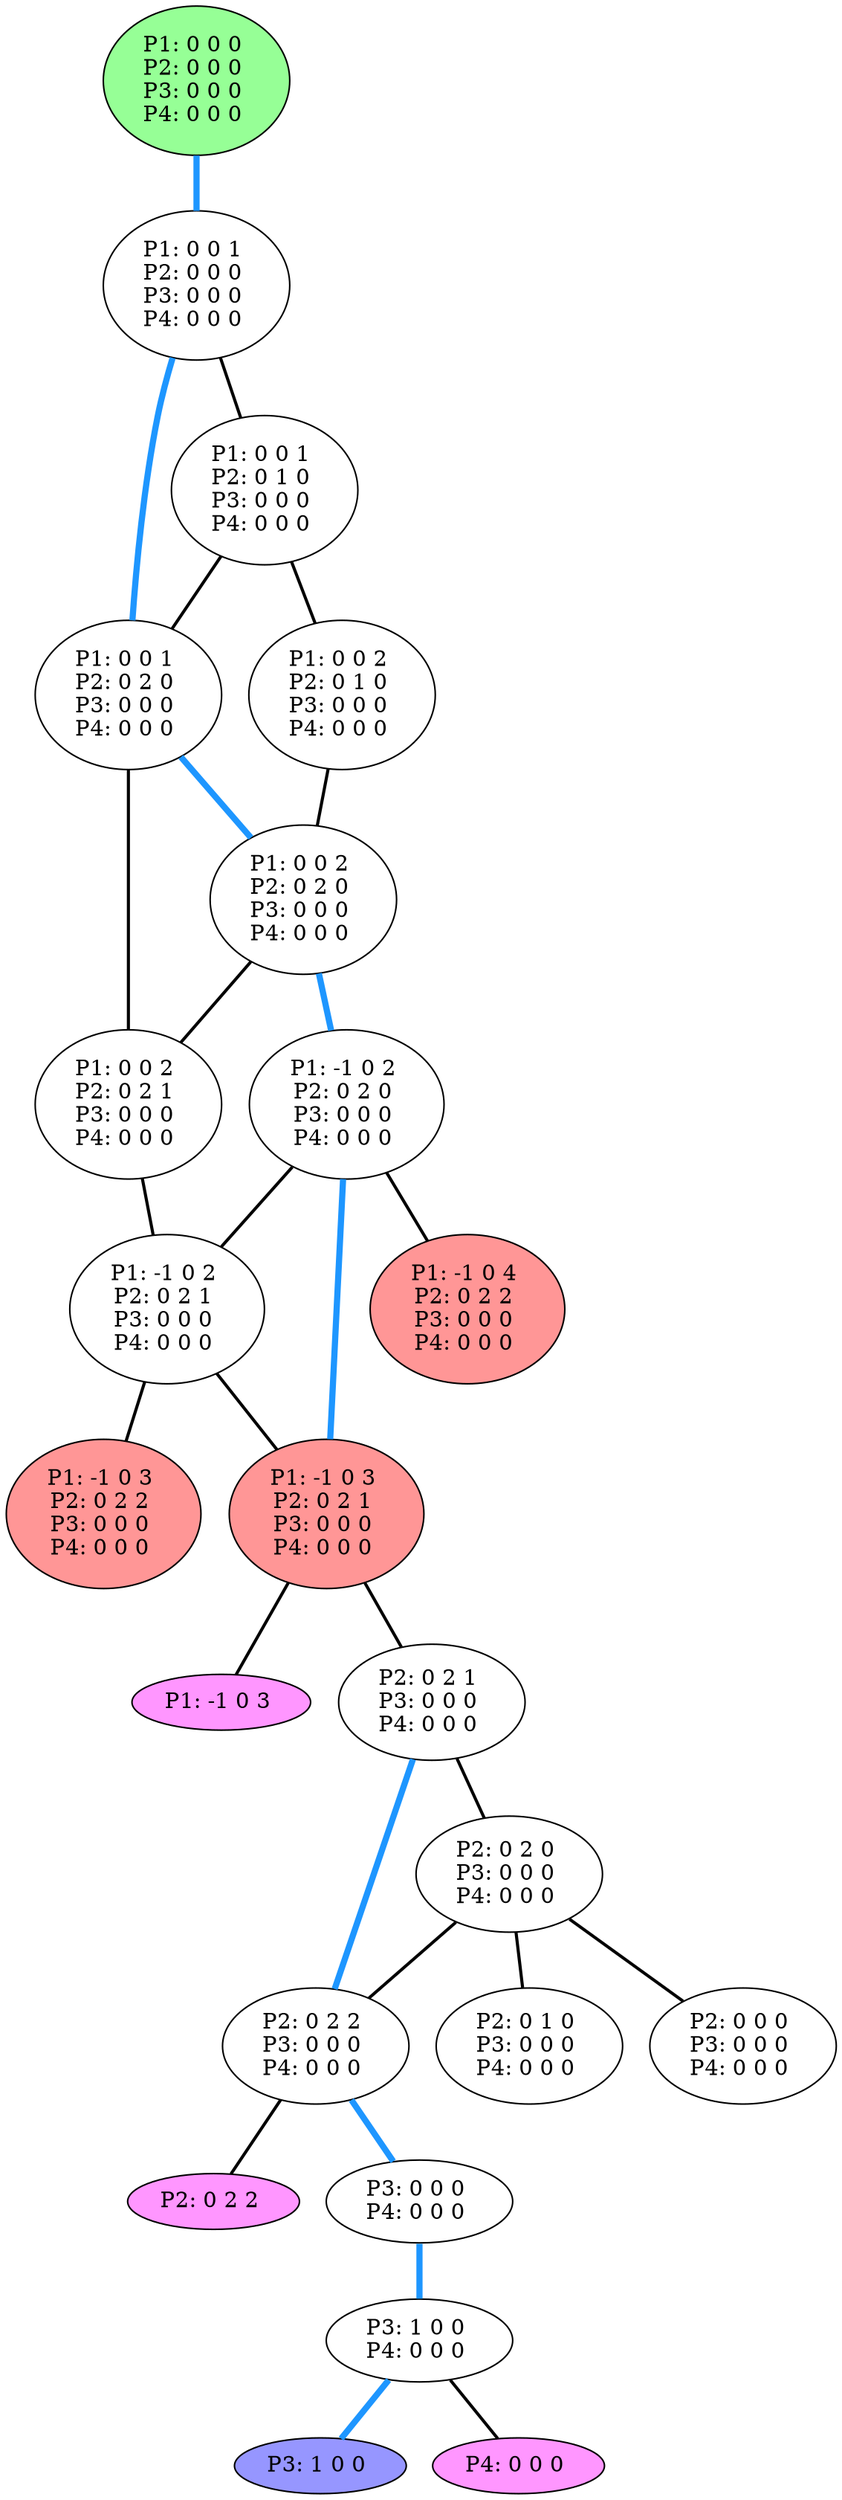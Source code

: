 graph G {
color = "black"
0 [label = "P1: 0 0 0 
P2: 0 0 0 
P3: 0 0 0 
P4: 0 0 0 
",  style="filled", fillcolor = "#96FF96"];
1 [label = "P1: 0 0 1 
P2: 0 0 0 
P3: 0 0 0 
P4: 0 0 0 
"];
2 [label = "P1: 0 0 1 
P2: 0 1 0 
P3: 0 0 0 
P4: 0 0 0 
"];
3 [label = "P1: 0 0 1 
P2: 0 2 0 
P3: 0 0 0 
P4: 0 0 0 
"];
4 [label = "P1: 0 0 2 
P2: 0 1 0 
P3: 0 0 0 
P4: 0 0 0 
"];
5 [label = "P1: 0 0 2 
P2: 0 2 0 
P3: 0 0 0 
P4: 0 0 0 
"];
6 [label = "P1: 0 0 2 
P2: 0 2 1 
P3: 0 0 0 
P4: 0 0 0 
"];
7 [label = "P1: -1 0 2 
P2: 0 2 0 
P3: 0 0 0 
P4: 0 0 0 
"];
8 [label = "P1: -1 0 2 
P2: 0 2 1 
P3: 0 0 0 
P4: 0 0 0 
"];
9 [label = "P1: -1 0 3 
P2: 0 2 1 
P3: 0 0 0 
P4: 0 0 0 
",  style="filled", fillcolor = "#FF9696"];
10 [label = "P1: -1 0 4 
P2: 0 2 2 
P3: 0 0 0 
P4: 0 0 0 
",  style="filled", fillcolor = "#FF9696"];
11 [label = "P1: -1 0 3 
P2: 0 2 2 
P3: 0 0 0 
P4: 0 0 0 
",  style="filled", fillcolor = "#FF9696"];
12 [label = "P1: -1 0 3 
",  style="filled", fillcolor = "#FF96FF"];
13 [label = "P2: 0 2 1 
P3: 0 0 0 
P4: 0 0 0 
"];
14 [label = "P2: 0 2 0 
P3: 0 0 0 
P4: 0 0 0 
"];
15 [label = "P2: 0 2 2 
P3: 0 0 0 
P4: 0 0 0 
"];
16 [label = "P2: 0 1 0 
P3: 0 0 0 
P4: 0 0 0 
"];
17 [label = "P2: 0 0 0 
P3: 0 0 0 
P4: 0 0 0 
"];
18 [label = "P2: 0 2 2 
",  style="filled", fillcolor = "#FF96FF"];
19 [label = "P3: 0 0 0 
P4: 0 0 0 
"];
20 [label = "P3: 1 0 0 
P4: 0 0 0 
"];
21 [label = "P3: 1 0 0 
", style="filled", fillcolor = "#9696FF"];
22 [label = "P4: 0 0 0 
",  style="filled", fillcolor = "#FF96FF"];
edge [style=bold];
0 -- 1 [color="#1E96FF", penwidth=4.0];

1 -- 2 [color=black];
1 -- 3 [color="#1E96FF", penwidth=4.0];

2 -- 4 [color=black];
2 -- 3 [color=black];

3 -- 5 [color="#1E96FF", penwidth=4.0];
3 -- 6 [color=black];

4 -- 5 [color=black];

5 -- 7 [color="#1E96FF", penwidth=4.0];
5 -- 6 [color=black];

6 -- 8 [color=black];

7 -- 8 [color=black];
7 -- 9 [color="#1E96FF", penwidth=4.0];
7 -- 10 [color=black];

8 -- 9 [color=black];
8 -- 11 [color=black];

9 -- 13 [color=black];
9 -- 12 [color=black];



13 -- 14 [color=black];
13 -- 15 [color="#1E96FF", penwidth=4.0];

14 -- 16 [color=black];
14 -- 17 [color=black];
14 -- 15 [color=black];

15 -- 19 [color="#1E96FF", penwidth=4.0];
15 -- 18 [color=black];



19 -- 20 [color="#1E96FF", penwidth=4.0];

20 -- 22 [color=black];
20 -- 21 [color="#1E96FF", penwidth=4.0];

}
